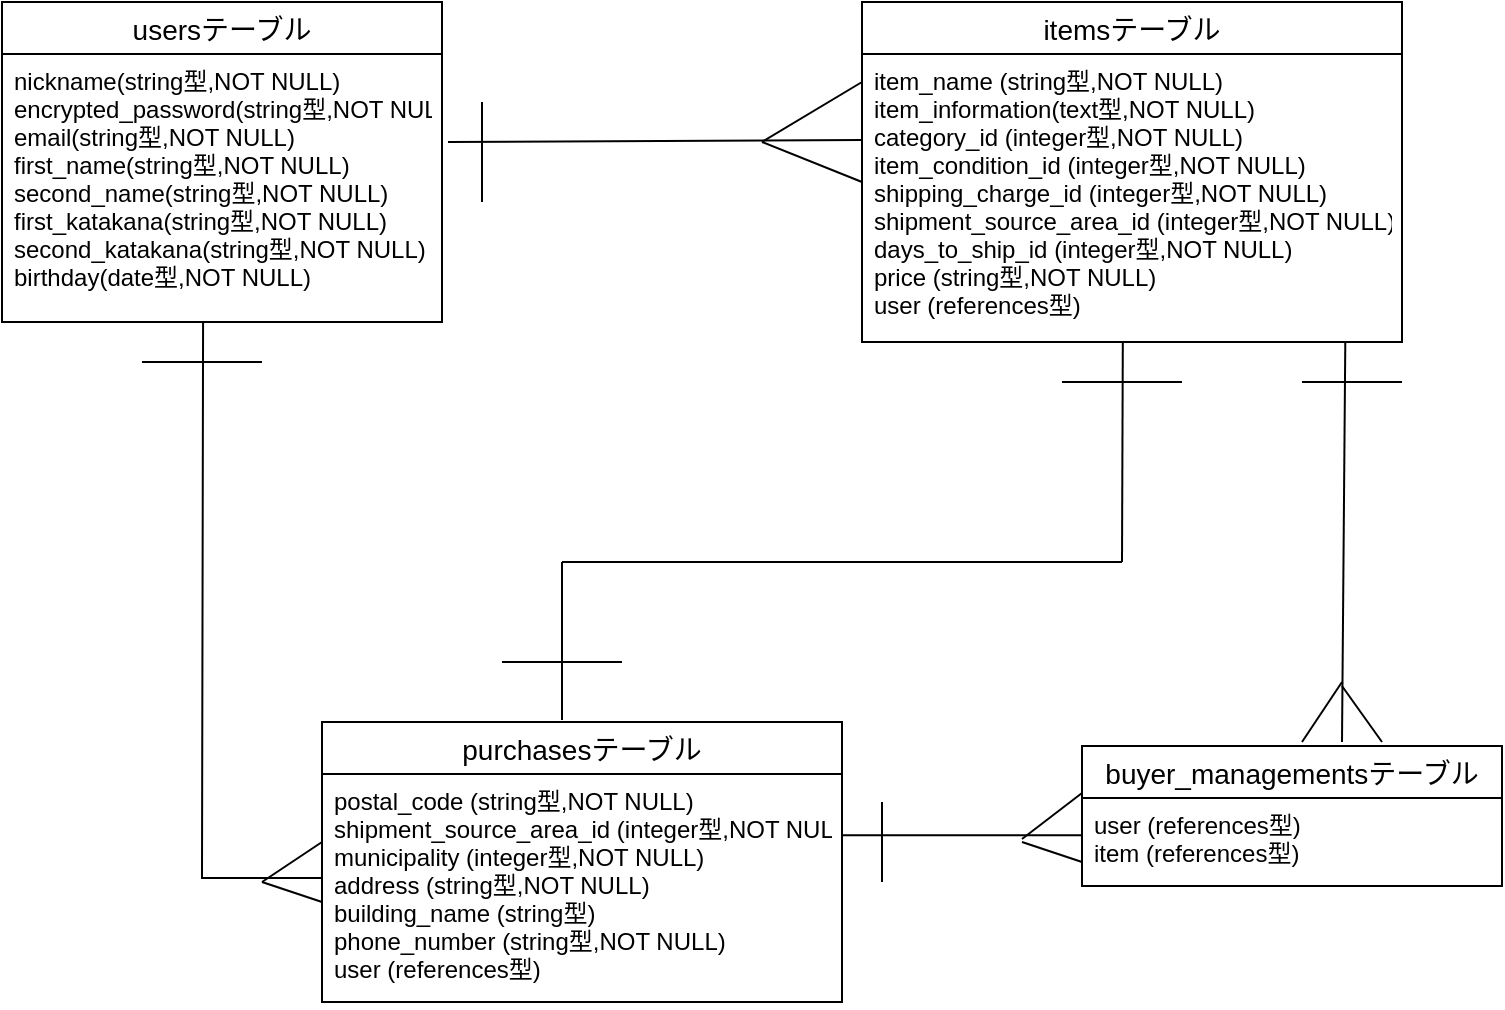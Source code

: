 <mxfile version="13.10.0" type="embed">
    <diagram id="3cisPER-DFKIdWQ-aRW9" name="ページ1">
        <mxGraphModel dx="783" dy="663" grid="1" gridSize="10" guides="1" tooltips="1" connect="1" arrows="1" fold="1" page="1" pageScale="1" pageWidth="850" pageHeight="1100" math="0" shadow="0">
            <root>
                <mxCell id="0"/>
                <mxCell id="1" parent="0"/>
                <mxCell id="2" value="usersテーブル" style="swimlane;fontStyle=0;childLayout=stackLayout;horizontal=1;startSize=26;horizontalStack=0;resizeParent=1;resizeParentMax=0;resizeLast=0;collapsible=1;marginBottom=0;align=center;fontSize=14;" vertex="1" parent="1">
                    <mxGeometry x="40" y="40" width="220" height="160" as="geometry"/>
                </mxCell>
                <mxCell id="5" value="nickname(string型,NOT NULL)&#10;encrypted_password(string型,NOT NULL&#10;email(string型,NOT NULL)&#10;first_name(string型,NOT NULL)&#10;second_name(string型,NOT NULL)&#10;first_katakana(string型,NOT NULL)&#10;second_katakana(string型,NOT NULL)&#10;birthday(date型,NOT NULL)" style="text;strokeColor=none;fillColor=none;spacingLeft=4;spacingRight=4;overflow=hidden;rotatable=0;points=[[0,0.5],[1,0.5]];portConstraint=eastwest;fontSize=12;" vertex="1" parent="2">
                    <mxGeometry y="26" width="220" height="134" as="geometry"/>
                </mxCell>
                <mxCell id="7" value="itemsテーブル" style="swimlane;fontStyle=0;childLayout=stackLayout;horizontal=1;startSize=26;horizontalStack=0;resizeParent=1;resizeParentMax=0;resizeLast=0;collapsible=1;marginBottom=0;align=center;fontSize=14;" vertex="1" parent="1">
                    <mxGeometry x="470" y="40" width="270" height="170" as="geometry"/>
                </mxCell>
                <mxCell id="9" value="item_name (string型,NOT NULL)&#10;item_information(text型,NOT NULL)&#10;category_id (integer型,NOT NULL)&#10;item_condition_id (integer型,NOT NULL)&#10;shipping_charge_id (integer型,NOT NULL)&#10;shipment_source_area_id (integer型,NOT NULL)&#10;days_to_ship_id (integer型,NOT NULL)&#10;price (string型,NOT NULL)&#10;user (references型)" style="text;strokeColor=none;fillColor=none;spacingLeft=4;spacingRight=4;overflow=hidden;rotatable=0;points=[[0,0.5],[1,0.5]];portConstraint=eastwest;fontSize=12;" vertex="1" parent="7">
                    <mxGeometry y="26" width="270" height="144" as="geometry"/>
                </mxCell>
                <mxCell id="14" value="" style="endArrow=none;html=1;rounded=0;" edge="1" parent="1">
                    <mxGeometry relative="1" as="geometry">
                        <mxPoint x="420" y="110" as="sourcePoint"/>
                        <mxPoint x="470" y="80" as="targetPoint"/>
                    </mxGeometry>
                </mxCell>
                <mxCell id="17" value="" style="endArrow=none;html=1;rounded=0;" edge="1" parent="1">
                    <mxGeometry relative="1" as="geometry">
                        <mxPoint x="420" y="110" as="sourcePoint"/>
                        <mxPoint x="470" y="130" as="targetPoint"/>
                    </mxGeometry>
                </mxCell>
                <mxCell id="19" value="" style="endArrow=none;html=1;rounded=0;" edge="1" parent="1">
                    <mxGeometry relative="1" as="geometry">
                        <mxPoint x="260" y="130" as="sourcePoint"/>
                        <mxPoint x="260" y="90" as="targetPoint"/>
                    </mxGeometry>
                </mxCell>
                <mxCell id="20" value="purchasesテーブル" style="swimlane;fontStyle=0;childLayout=stackLayout;horizontal=1;startSize=26;horizontalStack=0;resizeParent=1;resizeParentMax=0;resizeLast=0;collapsible=1;marginBottom=0;align=center;fontSize=14;" vertex="1" parent="1">
                    <mxGeometry x="200" y="400" width="260" height="140" as="geometry"/>
                </mxCell>
                <mxCell id="30" value="postal_code (string型,NOT NULL)&#10;shipment_source_area_id (integer型,NOT NULL)&#10;municipality (integer型,NOT NULL)&#10;address (string型,NOT NULL)&#10;building_name (string型)&#10;phone_number (string型,NOT NULL)&#10;user (references型)" style="text;strokeColor=none;fillColor=none;spacingLeft=4;spacingRight=4;overflow=hidden;rotatable=0;points=[[0,0.5],[1,0.5]];portConstraint=eastwest;fontSize=12;" vertex="1" parent="20">
                    <mxGeometry y="26" width="260" height="114" as="geometry"/>
                </mxCell>
                <mxCell id="35" value="" style="endArrow=none;html=1;rounded=0;entryX=0;entryY=0.299;entryDx=0;entryDy=0;entryPerimeter=0;" edge="1" parent="1" target="9">
                    <mxGeometry relative="1" as="geometry">
                        <mxPoint x="263" y="110" as="sourcePoint"/>
                        <mxPoint x="460" y="110" as="targetPoint"/>
                    </mxGeometry>
                </mxCell>
                <mxCell id="44" value="" style="endArrow=none;html=1;rounded=0;exitX=0.457;exitY=0.999;exitDx=0;exitDy=0;exitPerimeter=0;" edge="1" parent="1" source="5">
                    <mxGeometry relative="1" as="geometry">
                        <mxPoint x="140" y="270" as="sourcePoint"/>
                        <mxPoint x="200" y="478" as="targetPoint"/>
                        <Array as="points">
                            <mxPoint x="140" y="478"/>
                        </Array>
                    </mxGeometry>
                </mxCell>
                <mxCell id="46" value="" style="endArrow=none;html=1;rounded=0;" edge="1" parent="1">
                    <mxGeometry relative="1" as="geometry">
                        <mxPoint x="320" y="320" as="sourcePoint"/>
                        <mxPoint x="600" y="320" as="targetPoint"/>
                    </mxGeometry>
                </mxCell>
                <mxCell id="47" value="" style="endArrow=none;html=1;rounded=0;exitX=0.483;exitY=0.999;exitDx=0;exitDy=0;exitPerimeter=0;" edge="1" parent="1" source="9">
                    <mxGeometry relative="1" as="geometry">
                        <mxPoint x="599.58" y="230" as="sourcePoint"/>
                        <mxPoint x="600" y="320" as="targetPoint"/>
                    </mxGeometry>
                </mxCell>
                <mxCell id="48" value="" style="endArrow=none;html=1;rounded=0;" edge="1" parent="1">
                    <mxGeometry relative="1" as="geometry">
                        <mxPoint x="110" y="220" as="sourcePoint"/>
                        <mxPoint x="170" y="220" as="targetPoint"/>
                        <Array as="points">
                            <mxPoint x="140" y="220"/>
                        </Array>
                    </mxGeometry>
                </mxCell>
                <mxCell id="50" value="" style="endArrow=none;html=1;rounded=0;" edge="1" parent="1">
                    <mxGeometry relative="1" as="geometry">
                        <mxPoint x="570" y="230" as="sourcePoint"/>
                        <mxPoint x="630" y="230" as="targetPoint"/>
                    </mxGeometry>
                </mxCell>
                <mxCell id="51" value="" style="endArrow=none;html=1;rounded=0;" edge="1" parent="1">
                    <mxGeometry relative="1" as="geometry">
                        <mxPoint x="350" y="370" as="sourcePoint"/>
                        <mxPoint x="290" y="370" as="targetPoint"/>
                    </mxGeometry>
                </mxCell>
                <mxCell id="52" value="" style="endArrow=none;html=1;rounded=0;" edge="1" parent="1">
                    <mxGeometry relative="1" as="geometry">
                        <mxPoint x="170" y="480" as="sourcePoint"/>
                        <mxPoint x="200" y="460" as="targetPoint"/>
                    </mxGeometry>
                </mxCell>
                <mxCell id="53" value="" style="endArrow=none;html=1;rounded=0;" edge="1" parent="1">
                    <mxGeometry relative="1" as="geometry">
                        <mxPoint x="170" y="480" as="sourcePoint"/>
                        <mxPoint x="200" y="490" as="targetPoint"/>
                    </mxGeometry>
                </mxCell>
                <mxCell id="54" value="" style="endArrow=none;html=1;rounded=0;" edge="1" parent="1">
                    <mxGeometry relative="1" as="geometry">
                        <mxPoint x="320" y="399" as="sourcePoint"/>
                        <mxPoint x="320" y="320" as="targetPoint"/>
                    </mxGeometry>
                </mxCell>
                <mxCell id="55" value="buyer_managementsテーブル" style="swimlane;fontStyle=0;childLayout=stackLayout;horizontal=1;startSize=26;horizontalStack=0;resizeParent=1;resizeParentMax=0;resizeLast=0;collapsible=1;marginBottom=0;align=center;fontSize=14;" vertex="1" parent="1">
                    <mxGeometry x="580" y="412" width="210" height="70" as="geometry"/>
                </mxCell>
                <mxCell id="57" value="user (references型)&#10;item (references型)&#10;" style="text;strokeColor=none;fillColor=none;spacingLeft=4;spacingRight=4;overflow=hidden;rotatable=0;points=[[0,0.5],[1,0.5]];portConstraint=eastwest;fontSize=12;" vertex="1" parent="55">
                    <mxGeometry y="26" width="210" height="44" as="geometry"/>
                </mxCell>
                <mxCell id="59" value="" style="endArrow=none;html=1;rounded=0;exitX=0.895;exitY=0.999;exitDx=0;exitDy=0;exitPerimeter=0;" edge="1" parent="1" source="9">
                    <mxGeometry relative="1" as="geometry">
                        <mxPoint x="550" y="330" as="sourcePoint"/>
                        <mxPoint x="710" y="410" as="targetPoint"/>
                    </mxGeometry>
                </mxCell>
                <mxCell id="60" value="" style="endArrow=none;html=1;rounded=0;" edge="1" parent="1">
                    <mxGeometry relative="1" as="geometry">
                        <mxPoint x="690" y="410" as="sourcePoint"/>
                        <mxPoint x="710" y="380" as="targetPoint"/>
                    </mxGeometry>
                </mxCell>
                <mxCell id="61" value="" style="endArrow=none;html=1;rounded=0;" edge="1" parent="1">
                    <mxGeometry relative="1" as="geometry">
                        <mxPoint x="710" y="382" as="sourcePoint"/>
                        <mxPoint x="730" y="410" as="targetPoint"/>
                    </mxGeometry>
                </mxCell>
                <mxCell id="62" value="" style="endArrow=none;html=1;rounded=0;" edge="1" parent="1">
                    <mxGeometry relative="1" as="geometry">
                        <mxPoint x="460" y="456.58" as="sourcePoint"/>
                        <mxPoint x="580" y="456.58" as="targetPoint"/>
                    </mxGeometry>
                </mxCell>
                <mxCell id="63" value="" style="endArrow=none;html=1;rounded=0;" edge="1" parent="1">
                    <mxGeometry relative="1" as="geometry">
                        <mxPoint x="480" y="440" as="sourcePoint"/>
                        <mxPoint x="480" y="480" as="targetPoint"/>
                    </mxGeometry>
                </mxCell>
                <mxCell id="64" value="" style="endArrow=none;html=1;rounded=0;" edge="1" parent="1">
                    <mxGeometry relative="1" as="geometry">
                        <mxPoint x="550" y="458.5" as="sourcePoint"/>
                        <mxPoint x="580" y="435.5" as="targetPoint"/>
                    </mxGeometry>
                </mxCell>
                <mxCell id="70" value="" style="endArrow=none;html=1;rounded=0;" edge="1" parent="1">
                    <mxGeometry relative="1" as="geometry">
                        <mxPoint x="690" y="230" as="sourcePoint"/>
                        <mxPoint x="740" y="230" as="targetPoint"/>
                    </mxGeometry>
                </mxCell>
                <mxCell id="72" value="" style="endArrow=none;html=1;rounded=0;" edge="1" parent="1">
                    <mxGeometry relative="1" as="geometry">
                        <mxPoint x="280" y="90" as="sourcePoint"/>
                        <mxPoint x="280" y="140" as="targetPoint"/>
                    </mxGeometry>
                </mxCell>
                <mxCell id="73" value="" style="endArrow=none;html=1;rounded=0;" edge="1" parent="1">
                    <mxGeometry relative="1" as="geometry">
                        <mxPoint x="550" y="460" as="sourcePoint"/>
                        <mxPoint x="580" y="470" as="targetPoint"/>
                    </mxGeometry>
                </mxCell>
            </root>
        </mxGraphModel>
    </diagram>
</mxfile>
